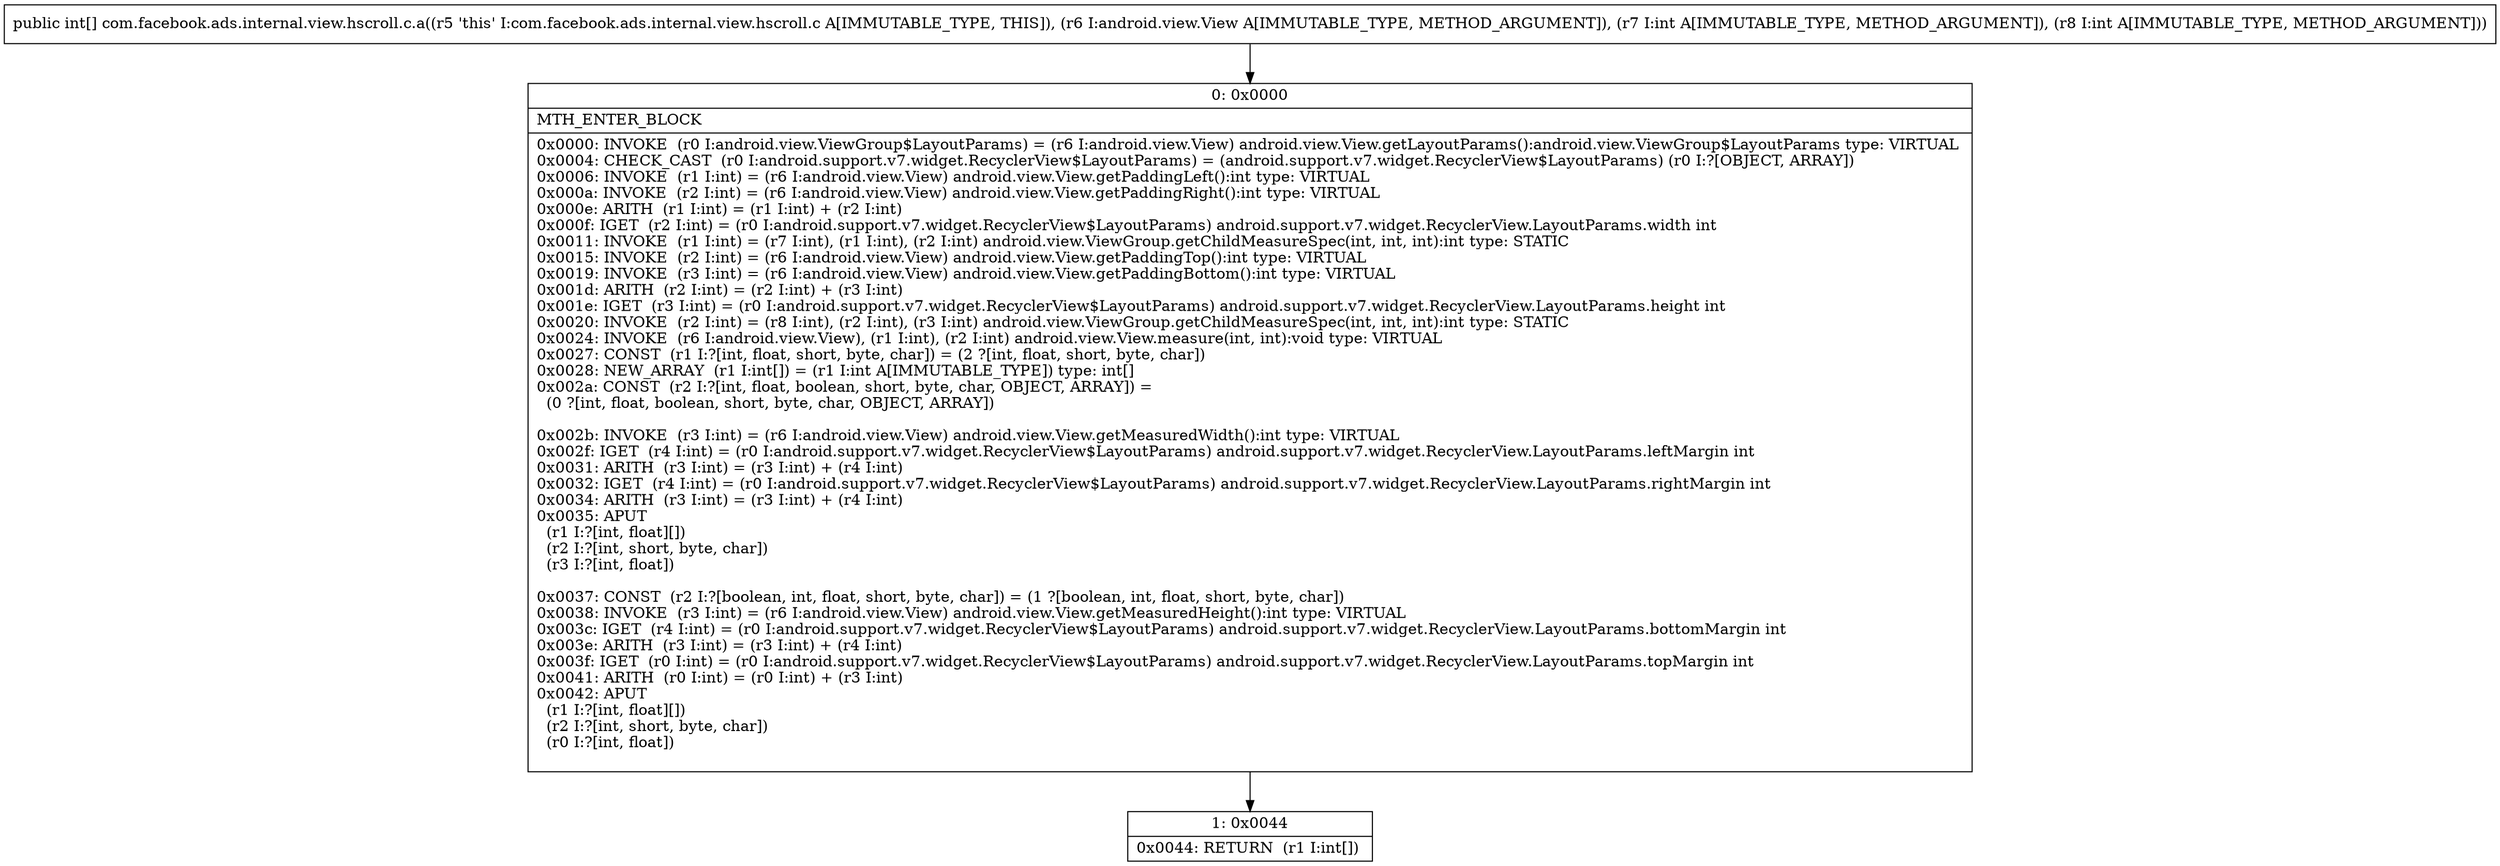 digraph "CFG forcom.facebook.ads.internal.view.hscroll.c.a(Landroid\/view\/View;II)[I" {
Node_0 [shape=record,label="{0\:\ 0x0000|MTH_ENTER_BLOCK\l|0x0000: INVOKE  (r0 I:android.view.ViewGroup$LayoutParams) = (r6 I:android.view.View) android.view.View.getLayoutParams():android.view.ViewGroup$LayoutParams type: VIRTUAL \l0x0004: CHECK_CAST  (r0 I:android.support.v7.widget.RecyclerView$LayoutParams) = (android.support.v7.widget.RecyclerView$LayoutParams) (r0 I:?[OBJECT, ARRAY]) \l0x0006: INVOKE  (r1 I:int) = (r6 I:android.view.View) android.view.View.getPaddingLeft():int type: VIRTUAL \l0x000a: INVOKE  (r2 I:int) = (r6 I:android.view.View) android.view.View.getPaddingRight():int type: VIRTUAL \l0x000e: ARITH  (r1 I:int) = (r1 I:int) + (r2 I:int) \l0x000f: IGET  (r2 I:int) = (r0 I:android.support.v7.widget.RecyclerView$LayoutParams) android.support.v7.widget.RecyclerView.LayoutParams.width int \l0x0011: INVOKE  (r1 I:int) = (r7 I:int), (r1 I:int), (r2 I:int) android.view.ViewGroup.getChildMeasureSpec(int, int, int):int type: STATIC \l0x0015: INVOKE  (r2 I:int) = (r6 I:android.view.View) android.view.View.getPaddingTop():int type: VIRTUAL \l0x0019: INVOKE  (r3 I:int) = (r6 I:android.view.View) android.view.View.getPaddingBottom():int type: VIRTUAL \l0x001d: ARITH  (r2 I:int) = (r2 I:int) + (r3 I:int) \l0x001e: IGET  (r3 I:int) = (r0 I:android.support.v7.widget.RecyclerView$LayoutParams) android.support.v7.widget.RecyclerView.LayoutParams.height int \l0x0020: INVOKE  (r2 I:int) = (r8 I:int), (r2 I:int), (r3 I:int) android.view.ViewGroup.getChildMeasureSpec(int, int, int):int type: STATIC \l0x0024: INVOKE  (r6 I:android.view.View), (r1 I:int), (r2 I:int) android.view.View.measure(int, int):void type: VIRTUAL \l0x0027: CONST  (r1 I:?[int, float, short, byte, char]) = (2 ?[int, float, short, byte, char]) \l0x0028: NEW_ARRAY  (r1 I:int[]) = (r1 I:int A[IMMUTABLE_TYPE]) type: int[] \l0x002a: CONST  (r2 I:?[int, float, boolean, short, byte, char, OBJECT, ARRAY]) = \l  (0 ?[int, float, boolean, short, byte, char, OBJECT, ARRAY])\l \l0x002b: INVOKE  (r3 I:int) = (r6 I:android.view.View) android.view.View.getMeasuredWidth():int type: VIRTUAL \l0x002f: IGET  (r4 I:int) = (r0 I:android.support.v7.widget.RecyclerView$LayoutParams) android.support.v7.widget.RecyclerView.LayoutParams.leftMargin int \l0x0031: ARITH  (r3 I:int) = (r3 I:int) + (r4 I:int) \l0x0032: IGET  (r4 I:int) = (r0 I:android.support.v7.widget.RecyclerView$LayoutParams) android.support.v7.widget.RecyclerView.LayoutParams.rightMargin int \l0x0034: ARITH  (r3 I:int) = (r3 I:int) + (r4 I:int) \l0x0035: APUT  \l  (r1 I:?[int, float][])\l  (r2 I:?[int, short, byte, char])\l  (r3 I:?[int, float])\l \l0x0037: CONST  (r2 I:?[boolean, int, float, short, byte, char]) = (1 ?[boolean, int, float, short, byte, char]) \l0x0038: INVOKE  (r3 I:int) = (r6 I:android.view.View) android.view.View.getMeasuredHeight():int type: VIRTUAL \l0x003c: IGET  (r4 I:int) = (r0 I:android.support.v7.widget.RecyclerView$LayoutParams) android.support.v7.widget.RecyclerView.LayoutParams.bottomMargin int \l0x003e: ARITH  (r3 I:int) = (r3 I:int) + (r4 I:int) \l0x003f: IGET  (r0 I:int) = (r0 I:android.support.v7.widget.RecyclerView$LayoutParams) android.support.v7.widget.RecyclerView.LayoutParams.topMargin int \l0x0041: ARITH  (r0 I:int) = (r0 I:int) + (r3 I:int) \l0x0042: APUT  \l  (r1 I:?[int, float][])\l  (r2 I:?[int, short, byte, char])\l  (r0 I:?[int, float])\l \l}"];
Node_1 [shape=record,label="{1\:\ 0x0044|0x0044: RETURN  (r1 I:int[]) \l}"];
MethodNode[shape=record,label="{public int[] com.facebook.ads.internal.view.hscroll.c.a((r5 'this' I:com.facebook.ads.internal.view.hscroll.c A[IMMUTABLE_TYPE, THIS]), (r6 I:android.view.View A[IMMUTABLE_TYPE, METHOD_ARGUMENT]), (r7 I:int A[IMMUTABLE_TYPE, METHOD_ARGUMENT]), (r8 I:int A[IMMUTABLE_TYPE, METHOD_ARGUMENT])) }"];
MethodNode -> Node_0;
Node_0 -> Node_1;
}

